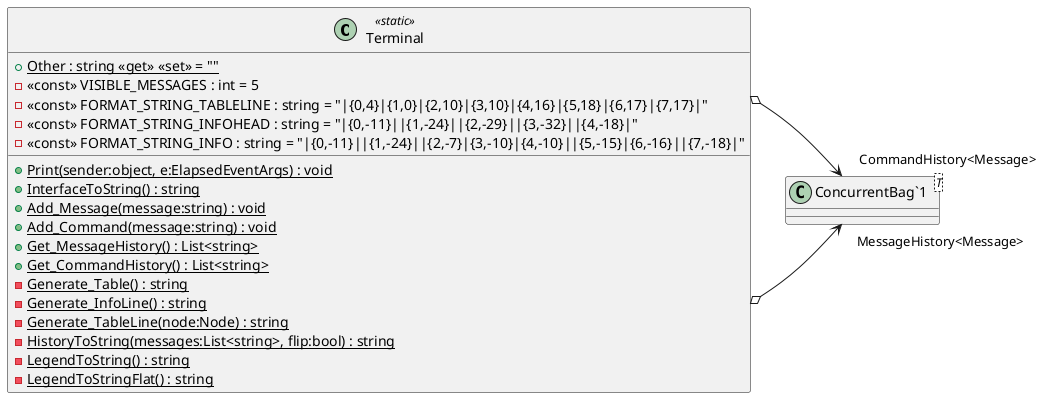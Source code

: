 @startuml
class Terminal <<static>> {
    + {static} Other : string <<get>> <<set>> = ""
    - <<const>> VISIBLE_MESSAGES : int = 5
    - <<const>> FORMAT_STRING_TABLELINE : string = "|{0,4&#125;|{1,0&#125;|{2,10&#125;|{3,10&#125;|{4,16&#125;|{5,18&#125;|{6,17&#125;|{7,17&#125;|"
    - <<const>> FORMAT_STRING_INFOHEAD : string = "|{0,-11&#125;||{1,-24&#125;||{2,-29&#125;||{3,-32&#125;||{4,-18&#125;|"
    - <<const>> FORMAT_STRING_INFO : string = "|{0,-11&#125;||{1,-24&#125;||{2,-7&#125;|{3,-10&#125;|{4,-10&#125;||{5,-15&#125;|{6,-16&#125;||{7,-18&#125;|"
    + {static} Print(sender:object, e:ElapsedEventArgs) : void
    + {static} InterfaceToString() : string
    + {static} Add_Message(message:string) : void
    + {static} Add_Command(message:string) : void
    + {static} Get_MessageHistory() : List<string>
    + {static} Get_CommandHistory() : List<string>
    - {static} Generate_Table() : string
    - {static} Generate_InfoLine() : string
    - {static} Generate_TableLine(node:Node) : string
    - {static} HistoryToString(messages:List<string>, flip:bool) : string
    - {static} LegendToString() : string
    - {static} LegendToStringFlat() : string
}
class "ConcurrentBag`1"<T> {
}
Terminal o-> "MessageHistory<Message>" "ConcurrentBag`1"
Terminal o-> "CommandHistory<Message>" "ConcurrentBag`1"
@enduml
